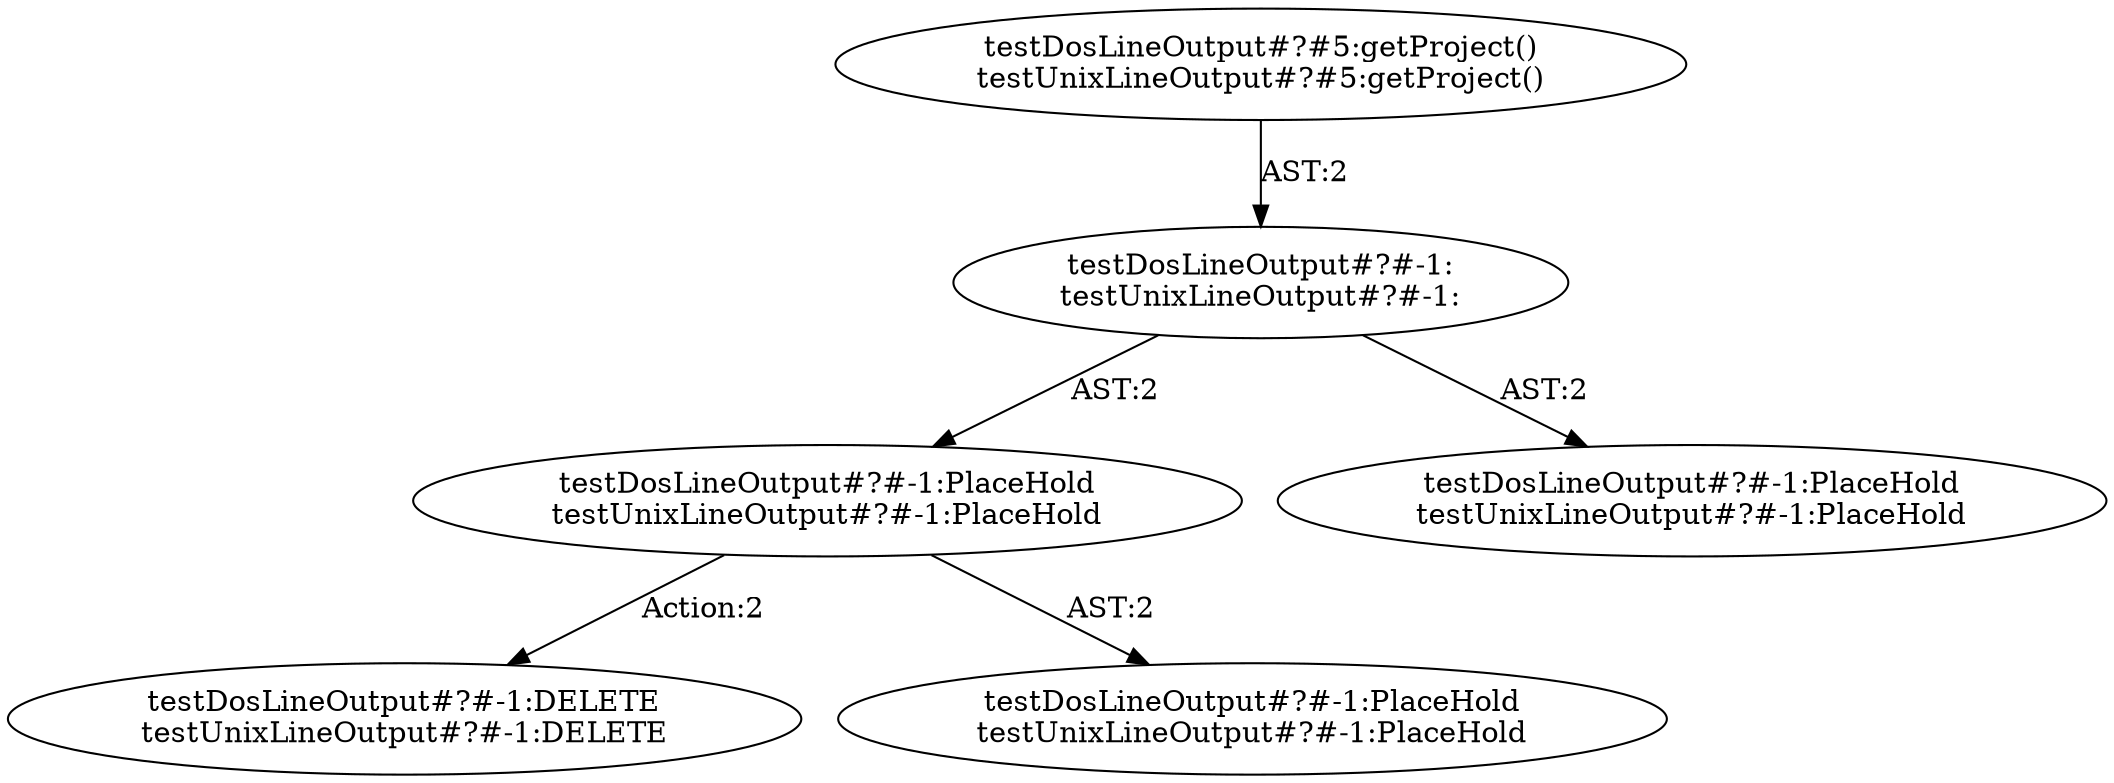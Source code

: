 digraph "Pattern" {
0 [label="testDosLineOutput#?#-1:DELETE
testUnixLineOutput#?#-1:DELETE" shape=ellipse]
1 [label="testDosLineOutput#?#-1:PlaceHold
testUnixLineOutput#?#-1:PlaceHold" shape=ellipse]
2 [label="testDosLineOutput#?#-1:
testUnixLineOutput#?#-1:" shape=ellipse]
3 [label="testDosLineOutput#?#5:getProject()
testUnixLineOutput#?#5:getProject()" shape=ellipse]
4 [label="testDosLineOutput#?#-1:PlaceHold
testUnixLineOutput#?#-1:PlaceHold" shape=ellipse]
5 [label="testDosLineOutput#?#-1:PlaceHold
testUnixLineOutput#?#-1:PlaceHold" shape=ellipse]
1 -> 0 [label="Action:2"];
1 -> 5 [label="AST:2"];
2 -> 1 [label="AST:2"];
2 -> 4 [label="AST:2"];
3 -> 2 [label="AST:2"];
}